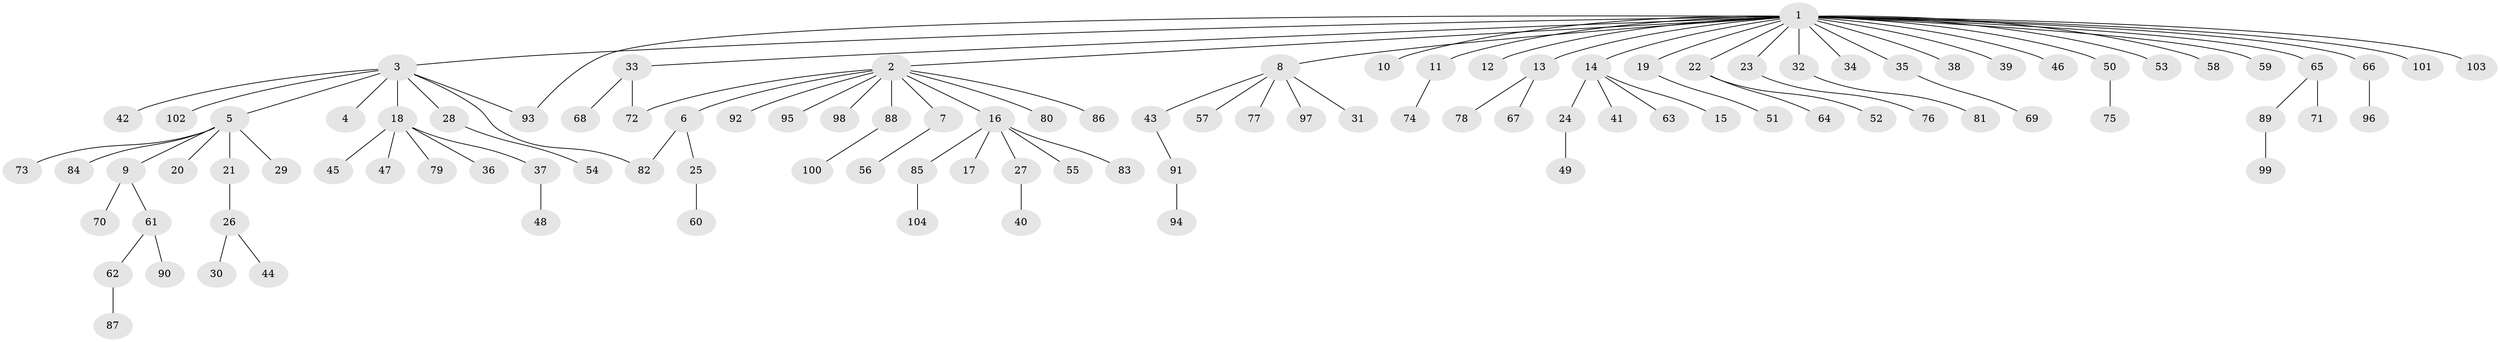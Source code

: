 // Generated by graph-tools (version 1.1) at 2025/14/03/09/25 04:14:24]
// undirected, 104 vertices, 106 edges
graph export_dot {
graph [start="1"]
  node [color=gray90,style=filled];
  1;
  2;
  3;
  4;
  5;
  6;
  7;
  8;
  9;
  10;
  11;
  12;
  13;
  14;
  15;
  16;
  17;
  18;
  19;
  20;
  21;
  22;
  23;
  24;
  25;
  26;
  27;
  28;
  29;
  30;
  31;
  32;
  33;
  34;
  35;
  36;
  37;
  38;
  39;
  40;
  41;
  42;
  43;
  44;
  45;
  46;
  47;
  48;
  49;
  50;
  51;
  52;
  53;
  54;
  55;
  56;
  57;
  58;
  59;
  60;
  61;
  62;
  63;
  64;
  65;
  66;
  67;
  68;
  69;
  70;
  71;
  72;
  73;
  74;
  75;
  76;
  77;
  78;
  79;
  80;
  81;
  82;
  83;
  84;
  85;
  86;
  87;
  88;
  89;
  90;
  91;
  92;
  93;
  94;
  95;
  96;
  97;
  98;
  99;
  100;
  101;
  102;
  103;
  104;
  1 -- 2;
  1 -- 3;
  1 -- 8;
  1 -- 10;
  1 -- 11;
  1 -- 12;
  1 -- 13;
  1 -- 14;
  1 -- 19;
  1 -- 22;
  1 -- 23;
  1 -- 32;
  1 -- 33;
  1 -- 34;
  1 -- 35;
  1 -- 38;
  1 -- 39;
  1 -- 46;
  1 -- 50;
  1 -- 53;
  1 -- 58;
  1 -- 59;
  1 -- 65;
  1 -- 66;
  1 -- 93;
  1 -- 101;
  1 -- 103;
  2 -- 6;
  2 -- 7;
  2 -- 16;
  2 -- 72;
  2 -- 80;
  2 -- 86;
  2 -- 88;
  2 -- 92;
  2 -- 95;
  2 -- 98;
  3 -- 4;
  3 -- 5;
  3 -- 18;
  3 -- 28;
  3 -- 42;
  3 -- 82;
  3 -- 93;
  3 -- 102;
  5 -- 9;
  5 -- 20;
  5 -- 21;
  5 -- 29;
  5 -- 73;
  5 -- 84;
  6 -- 25;
  6 -- 82;
  7 -- 56;
  8 -- 31;
  8 -- 43;
  8 -- 57;
  8 -- 77;
  8 -- 97;
  9 -- 61;
  9 -- 70;
  11 -- 74;
  13 -- 67;
  13 -- 78;
  14 -- 15;
  14 -- 24;
  14 -- 41;
  14 -- 63;
  16 -- 17;
  16 -- 27;
  16 -- 55;
  16 -- 83;
  16 -- 85;
  18 -- 36;
  18 -- 37;
  18 -- 45;
  18 -- 47;
  18 -- 79;
  19 -- 51;
  21 -- 26;
  22 -- 52;
  22 -- 64;
  23 -- 76;
  24 -- 49;
  25 -- 60;
  26 -- 30;
  26 -- 44;
  27 -- 40;
  28 -- 54;
  32 -- 81;
  33 -- 68;
  33 -- 72;
  35 -- 69;
  37 -- 48;
  43 -- 91;
  50 -- 75;
  61 -- 62;
  61 -- 90;
  62 -- 87;
  65 -- 71;
  65 -- 89;
  66 -- 96;
  85 -- 104;
  88 -- 100;
  89 -- 99;
  91 -- 94;
}
